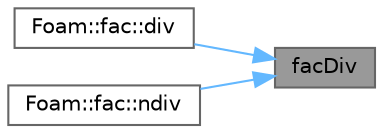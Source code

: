 digraph "facDiv"
{
 // LATEX_PDF_SIZE
  bgcolor="transparent";
  edge [fontname=Helvetica,fontsize=10,labelfontname=Helvetica,labelfontsize=10];
  node [fontname=Helvetica,fontsize=10,shape=box,height=0.2,width=0.4];
  rankdir="RL";
  Node1 [id="Node000001",label="facDiv",height=0.2,width=0.4,color="gray40", fillcolor="grey60", style="filled", fontcolor="black",tooltip=" "];
  Node1 -> Node2 [id="edge1_Node000001_Node000002",dir="back",color="steelblue1",style="solid",tooltip=" "];
  Node2 [id="Node000002",label="Foam::fac::div",height=0.2,width=0.4,color="grey40", fillcolor="white", style="filled",URL="$namespaceFoam_1_1fac.html#aeff524d61a9627361d0e816749545ede",tooltip=" "];
  Node1 -> Node3 [id="edge2_Node000001_Node000003",dir="back",color="steelblue1",style="solid",tooltip=" "];
  Node3 [id="Node000003",label="Foam::fac::ndiv",height=0.2,width=0.4,color="grey40", fillcolor="white", style="filled",URL="$namespaceFoam_1_1fac.html#adc98816af7ad99f044508029122d6c85",tooltip=" "];
}
